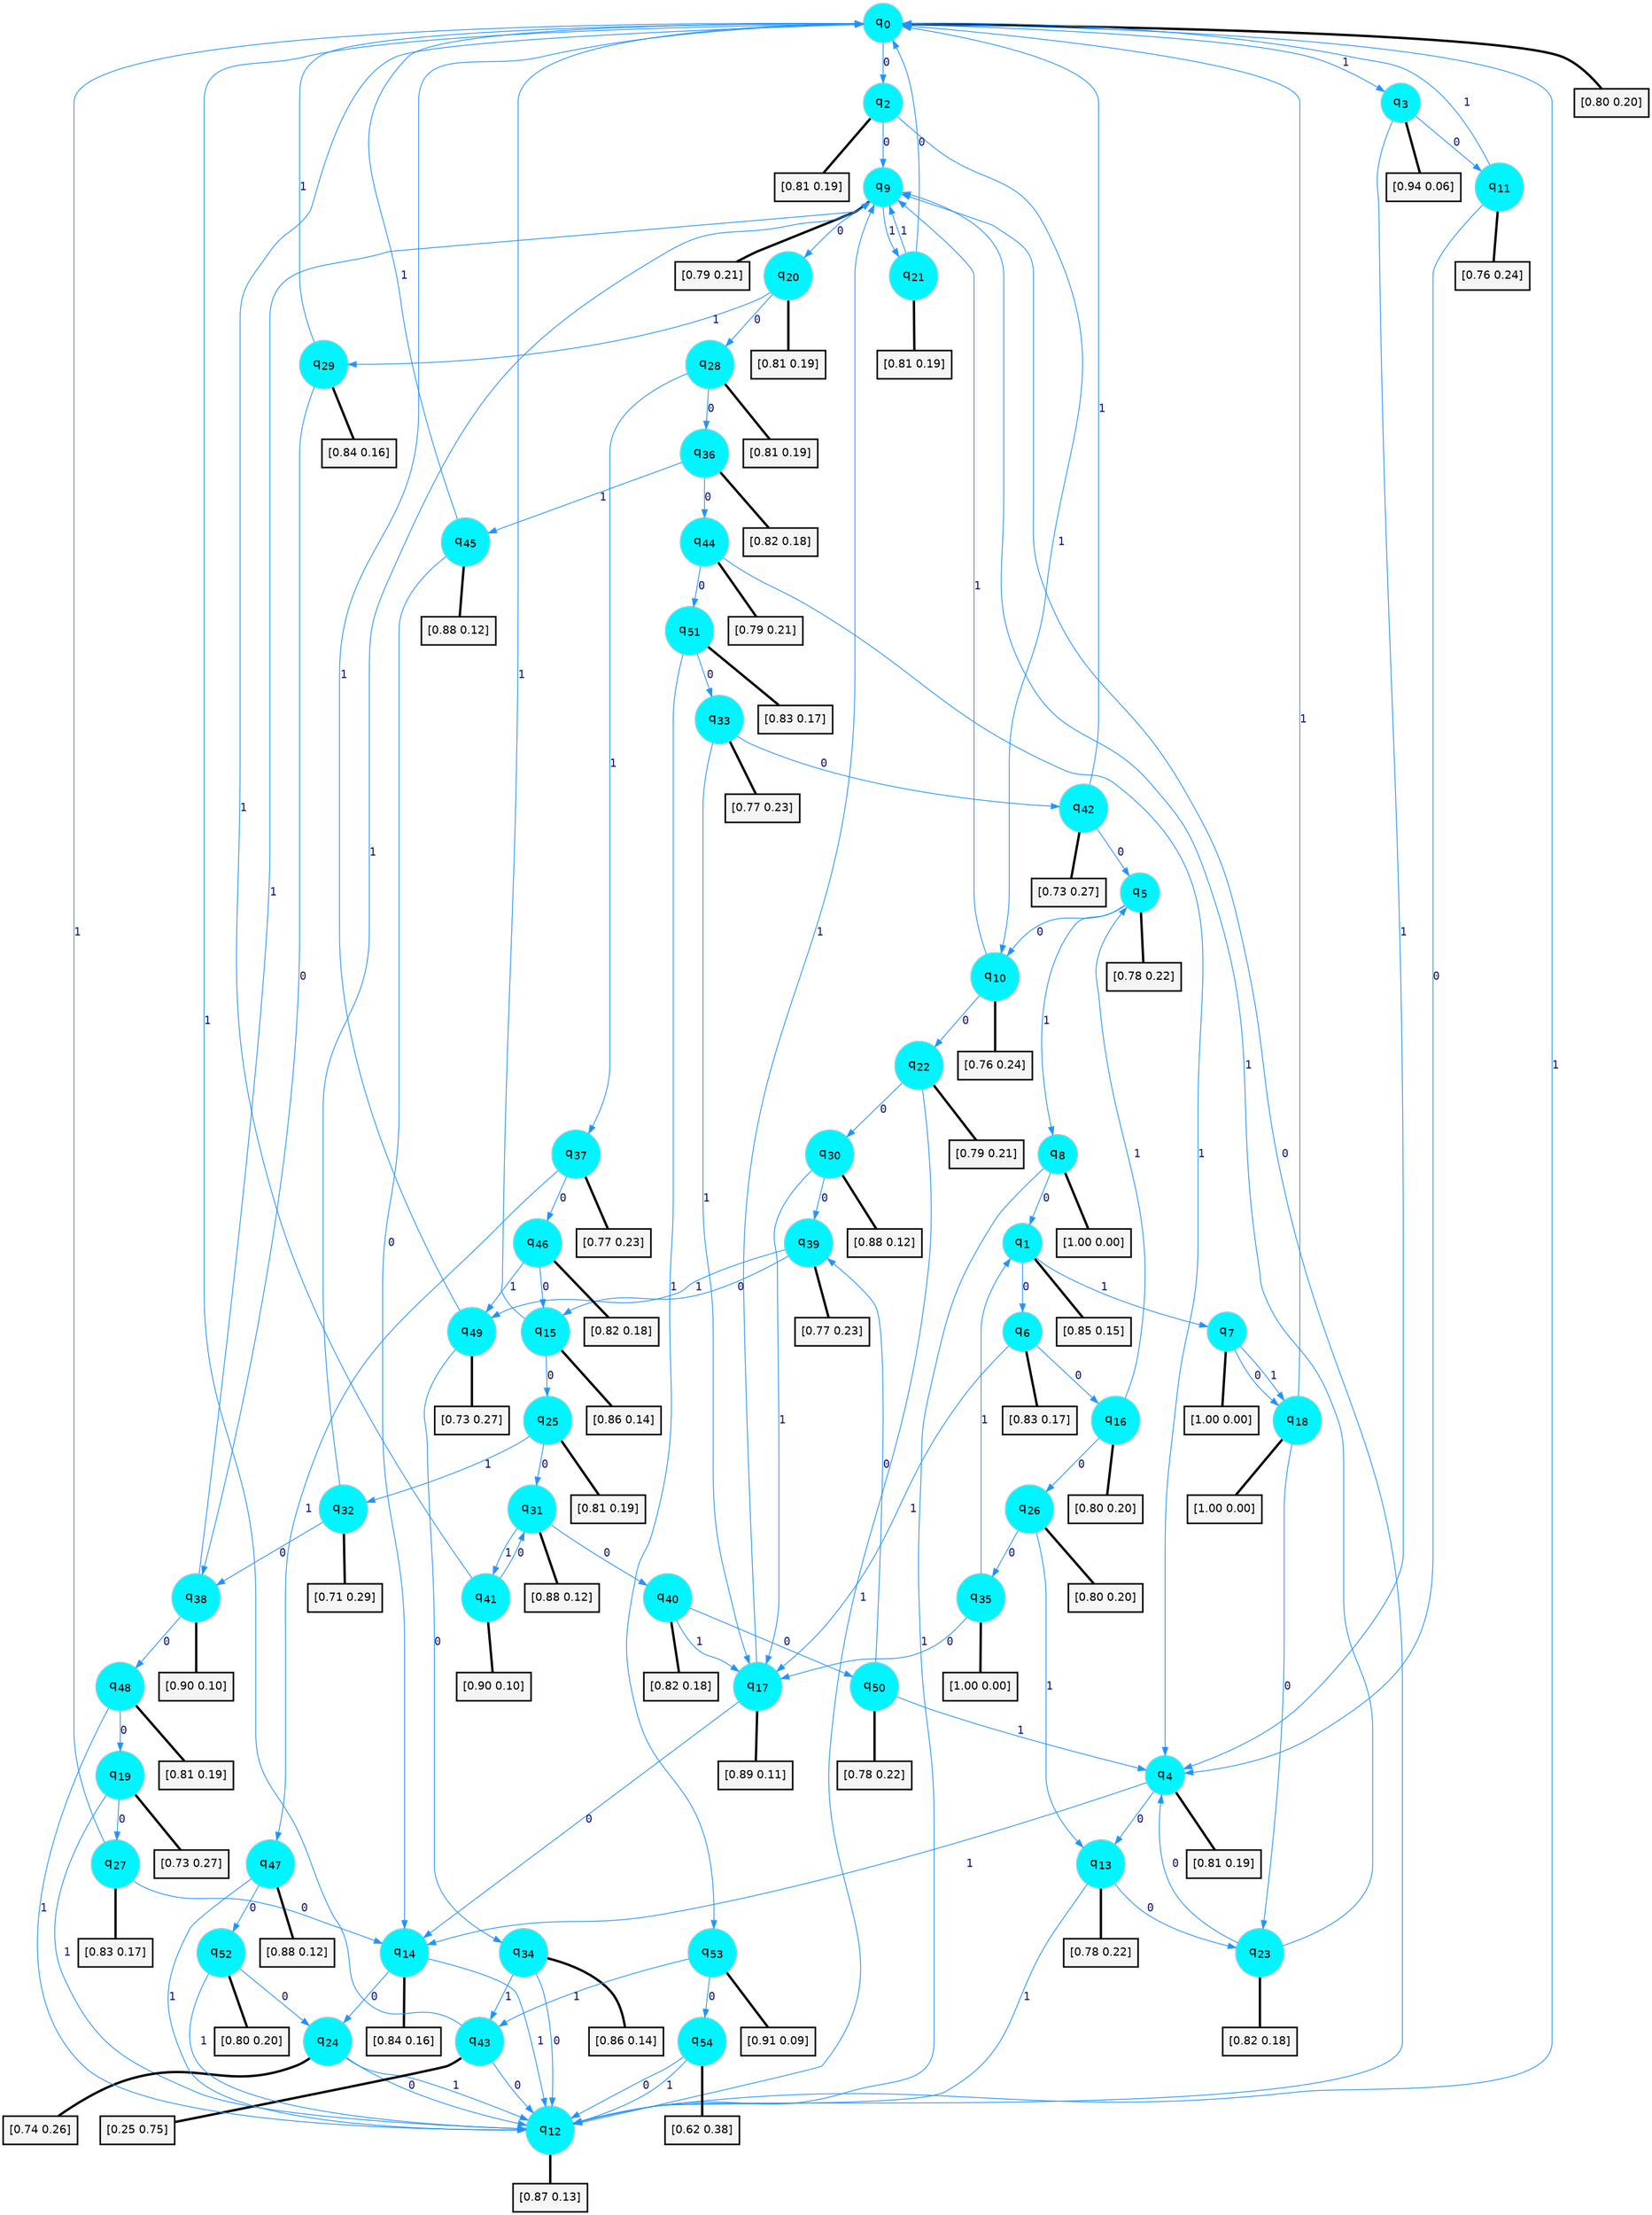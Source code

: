 digraph G {
graph [
bgcolor=transparent, dpi=300, rankdir=TD, size="40,25"];
node [
color=gray, fillcolor=turquoise1, fontcolor=black, fontname=Helvetica, fontsize=16, fontweight=bold, shape=circle, style=filled];
edge [
arrowsize=1, color=dodgerblue1, fontcolor=midnightblue, fontname=courier, fontweight=bold, penwidth=1, style=solid, weight=20];
0[label=<q<SUB>0</SUB>>];
1[label=<q<SUB>1</SUB>>];
2[label=<q<SUB>2</SUB>>];
3[label=<q<SUB>3</SUB>>];
4[label=<q<SUB>4</SUB>>];
5[label=<q<SUB>5</SUB>>];
6[label=<q<SUB>6</SUB>>];
7[label=<q<SUB>7</SUB>>];
8[label=<q<SUB>8</SUB>>];
9[label=<q<SUB>9</SUB>>];
10[label=<q<SUB>10</SUB>>];
11[label=<q<SUB>11</SUB>>];
12[label=<q<SUB>12</SUB>>];
13[label=<q<SUB>13</SUB>>];
14[label=<q<SUB>14</SUB>>];
15[label=<q<SUB>15</SUB>>];
16[label=<q<SUB>16</SUB>>];
17[label=<q<SUB>17</SUB>>];
18[label=<q<SUB>18</SUB>>];
19[label=<q<SUB>19</SUB>>];
20[label=<q<SUB>20</SUB>>];
21[label=<q<SUB>21</SUB>>];
22[label=<q<SUB>22</SUB>>];
23[label=<q<SUB>23</SUB>>];
24[label=<q<SUB>24</SUB>>];
25[label=<q<SUB>25</SUB>>];
26[label=<q<SUB>26</SUB>>];
27[label=<q<SUB>27</SUB>>];
28[label=<q<SUB>28</SUB>>];
29[label=<q<SUB>29</SUB>>];
30[label=<q<SUB>30</SUB>>];
31[label=<q<SUB>31</SUB>>];
32[label=<q<SUB>32</SUB>>];
33[label=<q<SUB>33</SUB>>];
34[label=<q<SUB>34</SUB>>];
35[label=<q<SUB>35</SUB>>];
36[label=<q<SUB>36</SUB>>];
37[label=<q<SUB>37</SUB>>];
38[label=<q<SUB>38</SUB>>];
39[label=<q<SUB>39</SUB>>];
40[label=<q<SUB>40</SUB>>];
41[label=<q<SUB>41</SUB>>];
42[label=<q<SUB>42</SUB>>];
43[label=<q<SUB>43</SUB>>];
44[label=<q<SUB>44</SUB>>];
45[label=<q<SUB>45</SUB>>];
46[label=<q<SUB>46</SUB>>];
47[label=<q<SUB>47</SUB>>];
48[label=<q<SUB>48</SUB>>];
49[label=<q<SUB>49</SUB>>];
50[label=<q<SUB>50</SUB>>];
51[label=<q<SUB>51</SUB>>];
52[label=<q<SUB>52</SUB>>];
53[label=<q<SUB>53</SUB>>];
54[label=<q<SUB>54</SUB>>];
55[label="[0.80 0.20]", shape=box,fontcolor=black, fontname=Helvetica, fontsize=14, penwidth=2, fillcolor=whitesmoke,color=black];
56[label="[0.85 0.15]", shape=box,fontcolor=black, fontname=Helvetica, fontsize=14, penwidth=2, fillcolor=whitesmoke,color=black];
57[label="[0.81 0.19]", shape=box,fontcolor=black, fontname=Helvetica, fontsize=14, penwidth=2, fillcolor=whitesmoke,color=black];
58[label="[0.94 0.06]", shape=box,fontcolor=black, fontname=Helvetica, fontsize=14, penwidth=2, fillcolor=whitesmoke,color=black];
59[label="[0.81 0.19]", shape=box,fontcolor=black, fontname=Helvetica, fontsize=14, penwidth=2, fillcolor=whitesmoke,color=black];
60[label="[0.78 0.22]", shape=box,fontcolor=black, fontname=Helvetica, fontsize=14, penwidth=2, fillcolor=whitesmoke,color=black];
61[label="[0.83 0.17]", shape=box,fontcolor=black, fontname=Helvetica, fontsize=14, penwidth=2, fillcolor=whitesmoke,color=black];
62[label="[1.00 0.00]", shape=box,fontcolor=black, fontname=Helvetica, fontsize=14, penwidth=2, fillcolor=whitesmoke,color=black];
63[label="[1.00 0.00]", shape=box,fontcolor=black, fontname=Helvetica, fontsize=14, penwidth=2, fillcolor=whitesmoke,color=black];
64[label="[0.79 0.21]", shape=box,fontcolor=black, fontname=Helvetica, fontsize=14, penwidth=2, fillcolor=whitesmoke,color=black];
65[label="[0.76 0.24]", shape=box,fontcolor=black, fontname=Helvetica, fontsize=14, penwidth=2, fillcolor=whitesmoke,color=black];
66[label="[0.76 0.24]", shape=box,fontcolor=black, fontname=Helvetica, fontsize=14, penwidth=2, fillcolor=whitesmoke,color=black];
67[label="[0.87 0.13]", shape=box,fontcolor=black, fontname=Helvetica, fontsize=14, penwidth=2, fillcolor=whitesmoke,color=black];
68[label="[0.78 0.22]", shape=box,fontcolor=black, fontname=Helvetica, fontsize=14, penwidth=2, fillcolor=whitesmoke,color=black];
69[label="[0.84 0.16]", shape=box,fontcolor=black, fontname=Helvetica, fontsize=14, penwidth=2, fillcolor=whitesmoke,color=black];
70[label="[0.86 0.14]", shape=box,fontcolor=black, fontname=Helvetica, fontsize=14, penwidth=2, fillcolor=whitesmoke,color=black];
71[label="[0.80 0.20]", shape=box,fontcolor=black, fontname=Helvetica, fontsize=14, penwidth=2, fillcolor=whitesmoke,color=black];
72[label="[0.89 0.11]", shape=box,fontcolor=black, fontname=Helvetica, fontsize=14, penwidth=2, fillcolor=whitesmoke,color=black];
73[label="[1.00 0.00]", shape=box,fontcolor=black, fontname=Helvetica, fontsize=14, penwidth=2, fillcolor=whitesmoke,color=black];
74[label="[0.73 0.27]", shape=box,fontcolor=black, fontname=Helvetica, fontsize=14, penwidth=2, fillcolor=whitesmoke,color=black];
75[label="[0.81 0.19]", shape=box,fontcolor=black, fontname=Helvetica, fontsize=14, penwidth=2, fillcolor=whitesmoke,color=black];
76[label="[0.81 0.19]", shape=box,fontcolor=black, fontname=Helvetica, fontsize=14, penwidth=2, fillcolor=whitesmoke,color=black];
77[label="[0.79 0.21]", shape=box,fontcolor=black, fontname=Helvetica, fontsize=14, penwidth=2, fillcolor=whitesmoke,color=black];
78[label="[0.82 0.18]", shape=box,fontcolor=black, fontname=Helvetica, fontsize=14, penwidth=2, fillcolor=whitesmoke,color=black];
79[label="[0.74 0.26]", shape=box,fontcolor=black, fontname=Helvetica, fontsize=14, penwidth=2, fillcolor=whitesmoke,color=black];
80[label="[0.81 0.19]", shape=box,fontcolor=black, fontname=Helvetica, fontsize=14, penwidth=2, fillcolor=whitesmoke,color=black];
81[label="[0.80 0.20]", shape=box,fontcolor=black, fontname=Helvetica, fontsize=14, penwidth=2, fillcolor=whitesmoke,color=black];
82[label="[0.83 0.17]", shape=box,fontcolor=black, fontname=Helvetica, fontsize=14, penwidth=2, fillcolor=whitesmoke,color=black];
83[label="[0.81 0.19]", shape=box,fontcolor=black, fontname=Helvetica, fontsize=14, penwidth=2, fillcolor=whitesmoke,color=black];
84[label="[0.84 0.16]", shape=box,fontcolor=black, fontname=Helvetica, fontsize=14, penwidth=2, fillcolor=whitesmoke,color=black];
85[label="[0.88 0.12]", shape=box,fontcolor=black, fontname=Helvetica, fontsize=14, penwidth=2, fillcolor=whitesmoke,color=black];
86[label="[0.88 0.12]", shape=box,fontcolor=black, fontname=Helvetica, fontsize=14, penwidth=2, fillcolor=whitesmoke,color=black];
87[label="[0.71 0.29]", shape=box,fontcolor=black, fontname=Helvetica, fontsize=14, penwidth=2, fillcolor=whitesmoke,color=black];
88[label="[0.77 0.23]", shape=box,fontcolor=black, fontname=Helvetica, fontsize=14, penwidth=2, fillcolor=whitesmoke,color=black];
89[label="[0.86 0.14]", shape=box,fontcolor=black, fontname=Helvetica, fontsize=14, penwidth=2, fillcolor=whitesmoke,color=black];
90[label="[1.00 0.00]", shape=box,fontcolor=black, fontname=Helvetica, fontsize=14, penwidth=2, fillcolor=whitesmoke,color=black];
91[label="[0.82 0.18]", shape=box,fontcolor=black, fontname=Helvetica, fontsize=14, penwidth=2, fillcolor=whitesmoke,color=black];
92[label="[0.77 0.23]", shape=box,fontcolor=black, fontname=Helvetica, fontsize=14, penwidth=2, fillcolor=whitesmoke,color=black];
93[label="[0.90 0.10]", shape=box,fontcolor=black, fontname=Helvetica, fontsize=14, penwidth=2, fillcolor=whitesmoke,color=black];
94[label="[0.77 0.23]", shape=box,fontcolor=black, fontname=Helvetica, fontsize=14, penwidth=2, fillcolor=whitesmoke,color=black];
95[label="[0.82 0.18]", shape=box,fontcolor=black, fontname=Helvetica, fontsize=14, penwidth=2, fillcolor=whitesmoke,color=black];
96[label="[0.90 0.10]", shape=box,fontcolor=black, fontname=Helvetica, fontsize=14, penwidth=2, fillcolor=whitesmoke,color=black];
97[label="[0.73 0.27]", shape=box,fontcolor=black, fontname=Helvetica, fontsize=14, penwidth=2, fillcolor=whitesmoke,color=black];
98[label="[0.25 0.75]", shape=box,fontcolor=black, fontname=Helvetica, fontsize=14, penwidth=2, fillcolor=whitesmoke,color=black];
99[label="[0.79 0.21]", shape=box,fontcolor=black, fontname=Helvetica, fontsize=14, penwidth=2, fillcolor=whitesmoke,color=black];
100[label="[0.88 0.12]", shape=box,fontcolor=black, fontname=Helvetica, fontsize=14, penwidth=2, fillcolor=whitesmoke,color=black];
101[label="[0.82 0.18]", shape=box,fontcolor=black, fontname=Helvetica, fontsize=14, penwidth=2, fillcolor=whitesmoke,color=black];
102[label="[0.88 0.12]", shape=box,fontcolor=black, fontname=Helvetica, fontsize=14, penwidth=2, fillcolor=whitesmoke,color=black];
103[label="[0.81 0.19]", shape=box,fontcolor=black, fontname=Helvetica, fontsize=14, penwidth=2, fillcolor=whitesmoke,color=black];
104[label="[0.73 0.27]", shape=box,fontcolor=black, fontname=Helvetica, fontsize=14, penwidth=2, fillcolor=whitesmoke,color=black];
105[label="[0.78 0.22]", shape=box,fontcolor=black, fontname=Helvetica, fontsize=14, penwidth=2, fillcolor=whitesmoke,color=black];
106[label="[0.83 0.17]", shape=box,fontcolor=black, fontname=Helvetica, fontsize=14, penwidth=2, fillcolor=whitesmoke,color=black];
107[label="[0.80 0.20]", shape=box,fontcolor=black, fontname=Helvetica, fontsize=14, penwidth=2, fillcolor=whitesmoke,color=black];
108[label="[0.91 0.09]", shape=box,fontcolor=black, fontname=Helvetica, fontsize=14, penwidth=2, fillcolor=whitesmoke,color=black];
109[label="[0.62 0.38]", shape=box,fontcolor=black, fontname=Helvetica, fontsize=14, penwidth=2, fillcolor=whitesmoke,color=black];
0->2 [label=0];
0->3 [label=1];
0->55 [arrowhead=none, penwidth=3,color=black];
1->6 [label=0];
1->7 [label=1];
1->56 [arrowhead=none, penwidth=3,color=black];
2->9 [label=0];
2->10 [label=1];
2->57 [arrowhead=none, penwidth=3,color=black];
3->11 [label=0];
3->4 [label=1];
3->58 [arrowhead=none, penwidth=3,color=black];
4->13 [label=0];
4->14 [label=1];
4->59 [arrowhead=none, penwidth=3,color=black];
5->10 [label=0];
5->8 [label=1];
5->60 [arrowhead=none, penwidth=3,color=black];
6->16 [label=0];
6->17 [label=1];
6->61 [arrowhead=none, penwidth=3,color=black];
7->18 [label=0];
7->18 [label=1];
7->62 [arrowhead=none, penwidth=3,color=black];
8->1 [label=0];
8->12 [label=1];
8->63 [arrowhead=none, penwidth=3,color=black];
9->20 [label=0];
9->21 [label=1];
9->64 [arrowhead=none, penwidth=3,color=black];
10->22 [label=0];
10->9 [label=1];
10->65 [arrowhead=none, penwidth=3,color=black];
11->4 [label=0];
11->0 [label=1];
11->66 [arrowhead=none, penwidth=3,color=black];
12->9 [label=0];
12->0 [label=1];
12->67 [arrowhead=none, penwidth=3,color=black];
13->23 [label=0];
13->12 [label=1];
13->68 [arrowhead=none, penwidth=3,color=black];
14->24 [label=0];
14->12 [label=1];
14->69 [arrowhead=none, penwidth=3,color=black];
15->25 [label=0];
15->0 [label=1];
15->70 [arrowhead=none, penwidth=3,color=black];
16->26 [label=0];
16->5 [label=1];
16->71 [arrowhead=none, penwidth=3,color=black];
17->14 [label=0];
17->9 [label=1];
17->72 [arrowhead=none, penwidth=3,color=black];
18->23 [label=0];
18->0 [label=1];
18->73 [arrowhead=none, penwidth=3,color=black];
19->27 [label=0];
19->12 [label=1];
19->74 [arrowhead=none, penwidth=3,color=black];
20->28 [label=0];
20->29 [label=1];
20->75 [arrowhead=none, penwidth=3,color=black];
21->0 [label=0];
21->9 [label=1];
21->76 [arrowhead=none, penwidth=3,color=black];
22->30 [label=0];
22->12 [label=1];
22->77 [arrowhead=none, penwidth=3,color=black];
23->4 [label=0];
23->9 [label=1];
23->78 [arrowhead=none, penwidth=3,color=black];
24->12 [label=0];
24->12 [label=1];
24->79 [arrowhead=none, penwidth=3,color=black];
25->31 [label=0];
25->32 [label=1];
25->80 [arrowhead=none, penwidth=3,color=black];
26->35 [label=0];
26->13 [label=1];
26->81 [arrowhead=none, penwidth=3,color=black];
27->14 [label=0];
27->0 [label=1];
27->82 [arrowhead=none, penwidth=3,color=black];
28->36 [label=0];
28->37 [label=1];
28->83 [arrowhead=none, penwidth=3,color=black];
29->38 [label=0];
29->0 [label=1];
29->84 [arrowhead=none, penwidth=3,color=black];
30->39 [label=0];
30->17 [label=1];
30->85 [arrowhead=none, penwidth=3,color=black];
31->40 [label=0];
31->41 [label=1];
31->86 [arrowhead=none, penwidth=3,color=black];
32->38 [label=0];
32->9 [label=1];
32->87 [arrowhead=none, penwidth=3,color=black];
33->42 [label=0];
33->17 [label=1];
33->88 [arrowhead=none, penwidth=3,color=black];
34->12 [label=0];
34->43 [label=1];
34->89 [arrowhead=none, penwidth=3,color=black];
35->17 [label=0];
35->1 [label=1];
35->90 [arrowhead=none, penwidth=3,color=black];
36->44 [label=0];
36->45 [label=1];
36->91 [arrowhead=none, penwidth=3,color=black];
37->46 [label=0];
37->47 [label=1];
37->92 [arrowhead=none, penwidth=3,color=black];
38->48 [label=0];
38->9 [label=1];
38->93 [arrowhead=none, penwidth=3,color=black];
39->15 [label=0];
39->49 [label=1];
39->94 [arrowhead=none, penwidth=3,color=black];
40->50 [label=0];
40->17 [label=1];
40->95 [arrowhead=none, penwidth=3,color=black];
41->31 [label=0];
41->0 [label=1];
41->96 [arrowhead=none, penwidth=3,color=black];
42->5 [label=0];
42->0 [label=1];
42->97 [arrowhead=none, penwidth=3,color=black];
43->12 [label=0];
43->0 [label=1];
43->98 [arrowhead=none, penwidth=3,color=black];
44->51 [label=0];
44->4 [label=1];
44->99 [arrowhead=none, penwidth=3,color=black];
45->14 [label=0];
45->0 [label=1];
45->100 [arrowhead=none, penwidth=3,color=black];
46->15 [label=0];
46->49 [label=1];
46->101 [arrowhead=none, penwidth=3,color=black];
47->52 [label=0];
47->12 [label=1];
47->102 [arrowhead=none, penwidth=3,color=black];
48->19 [label=0];
48->12 [label=1];
48->103 [arrowhead=none, penwidth=3,color=black];
49->34 [label=0];
49->0 [label=1];
49->104 [arrowhead=none, penwidth=3,color=black];
50->39 [label=0];
50->4 [label=1];
50->105 [arrowhead=none, penwidth=3,color=black];
51->33 [label=0];
51->53 [label=1];
51->106 [arrowhead=none, penwidth=3,color=black];
52->24 [label=0];
52->12 [label=1];
52->107 [arrowhead=none, penwidth=3,color=black];
53->54 [label=0];
53->43 [label=1];
53->108 [arrowhead=none, penwidth=3,color=black];
54->12 [label=0];
54->12 [label=1];
54->109 [arrowhead=none, penwidth=3,color=black];
}
